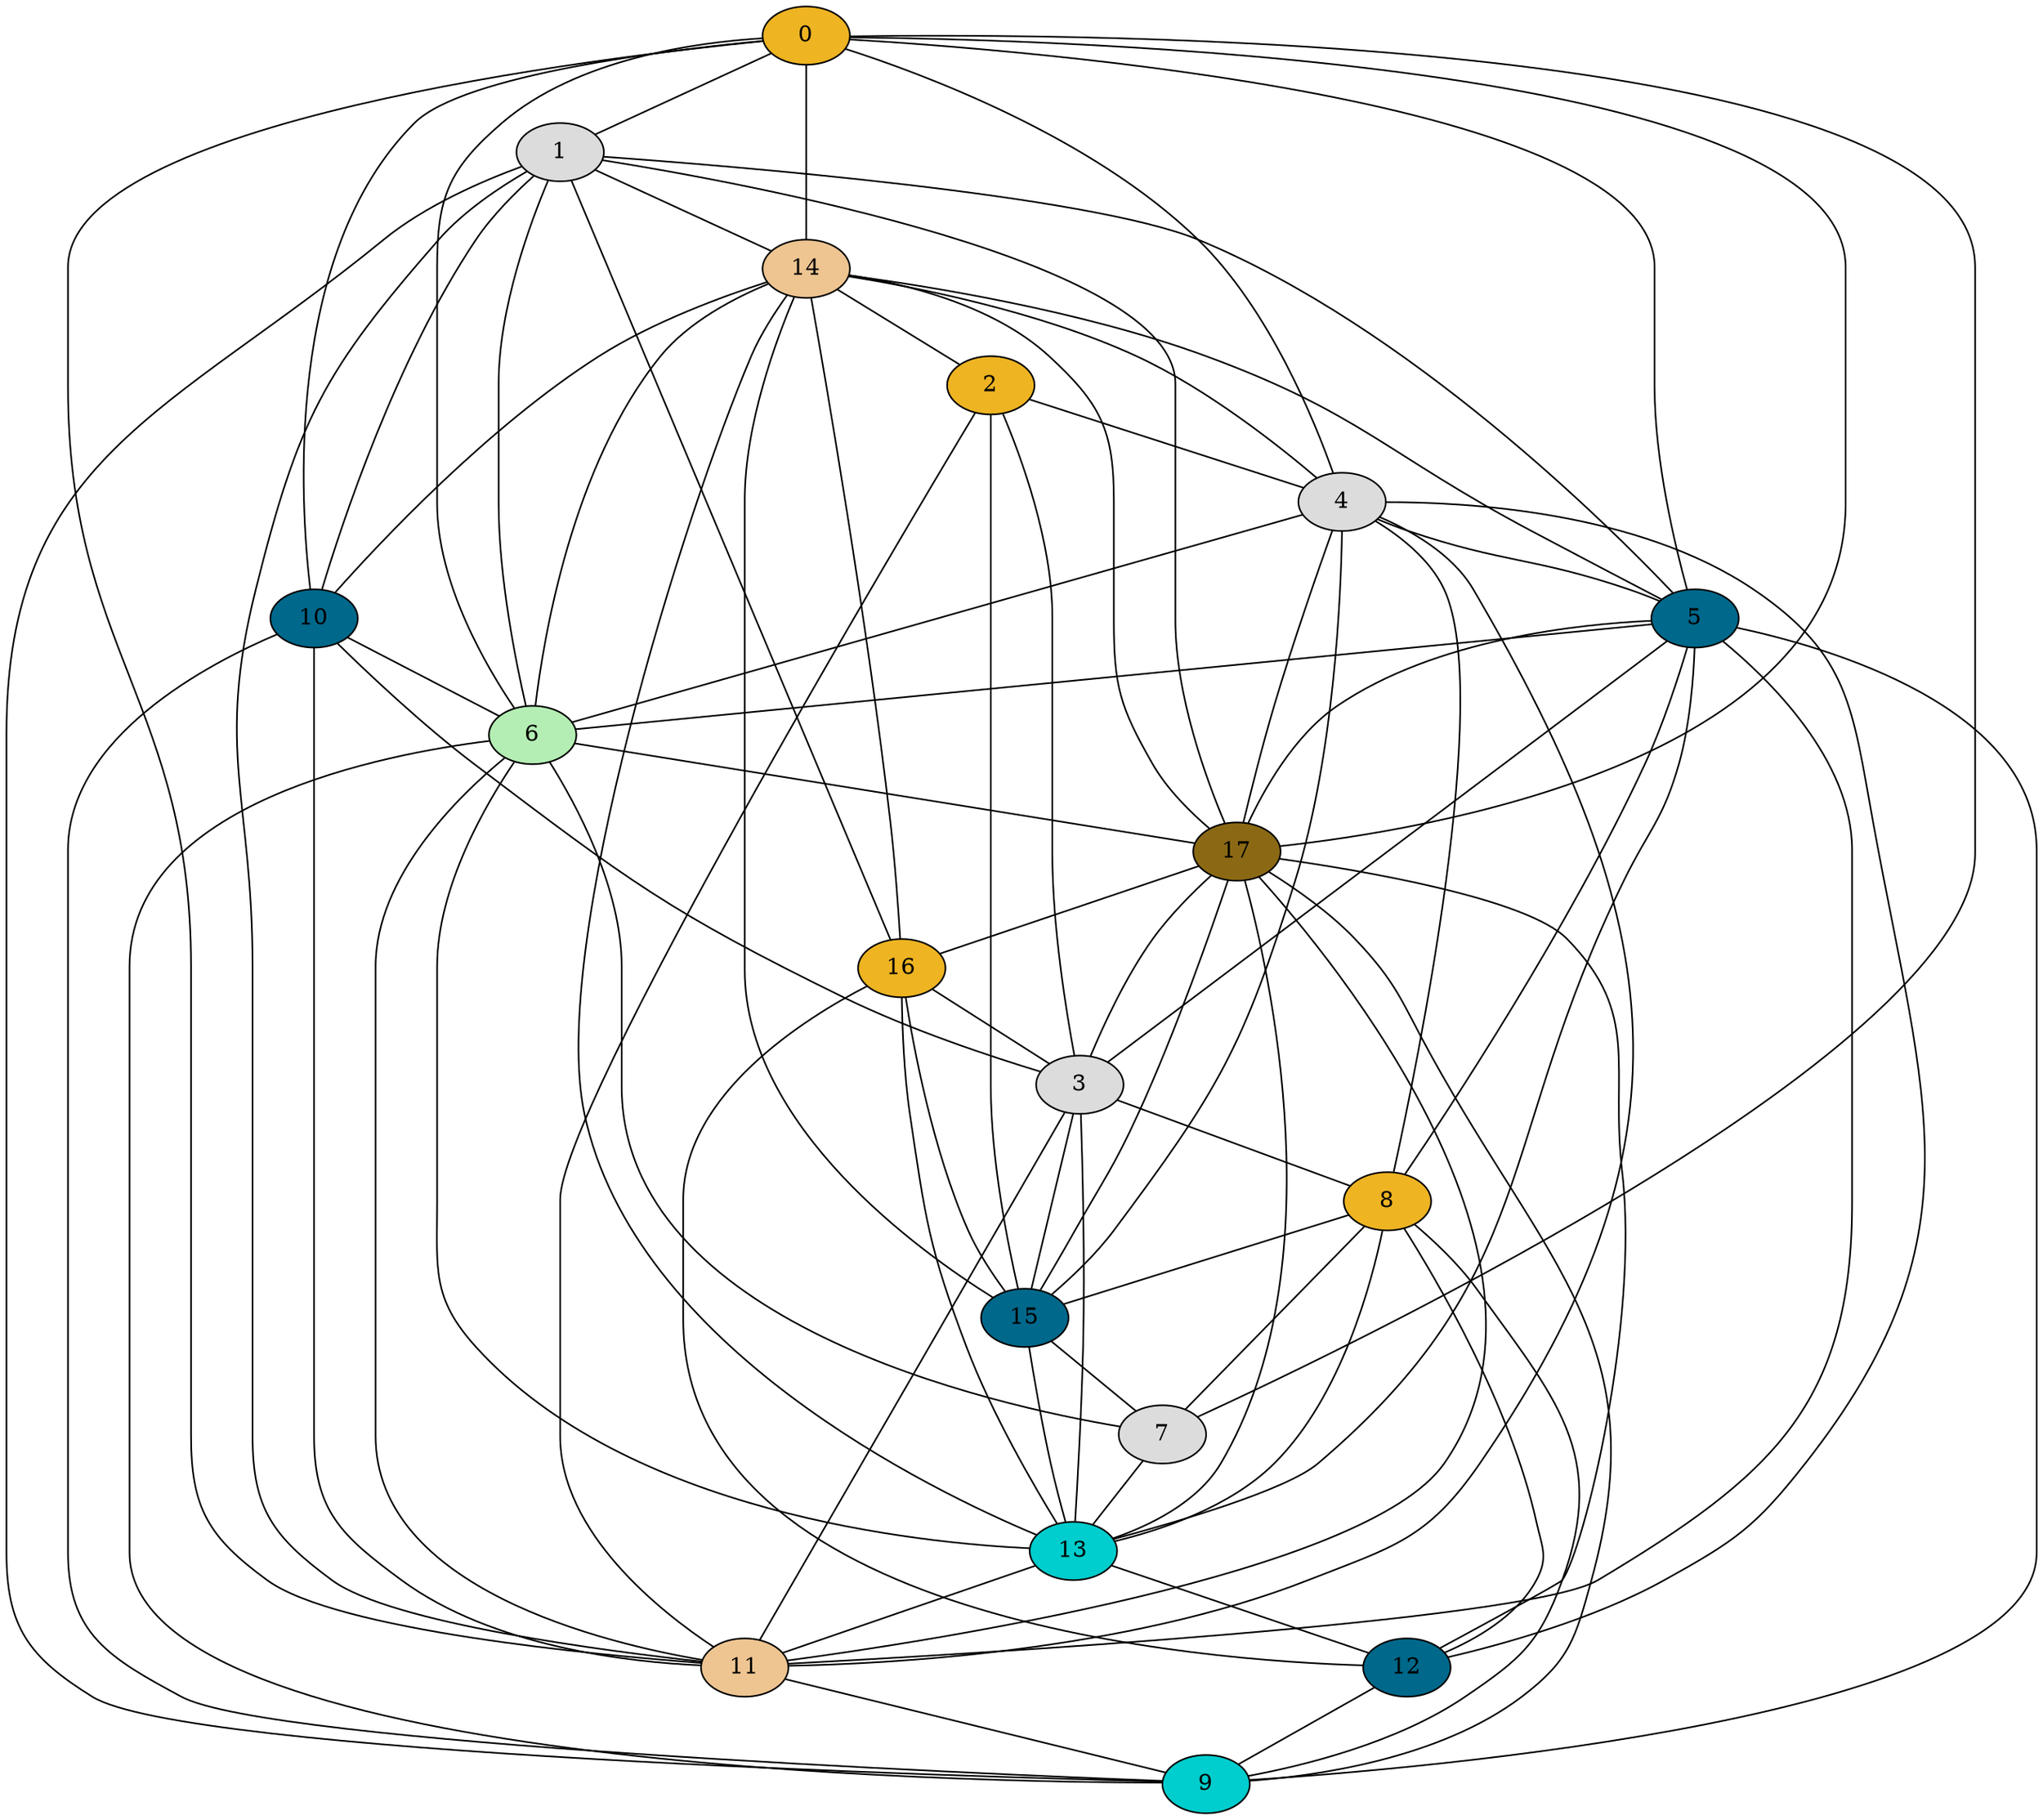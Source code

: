 strict graph {
    node [label="\N", style=filled];    0	[fillcolor=goldenrod2];
    1	[fillcolor=gainsboro];
    2	[fillcolor=goldenrod2];
    3	[fillcolor=gainsboro];
    4	[fillcolor=gainsboro];
    5	[fillcolor=deepskyblue4];
    6	[fillcolor=darkseagreen2];
    7	[fillcolor=gainsboro];
    8	[fillcolor=goldenrod2];
    9	[fillcolor=cyan3];
    10	[fillcolor=deepskyblue4];
    11	[fillcolor=burlywood2];
    12	[fillcolor=deepskyblue4];
    13	[fillcolor=cyan3];
    14	[fillcolor=burlywood2];
    15	[fillcolor=deepskyblue4];
    16	[fillcolor=goldenrod2];
    17	[fillcolor=goldenrod4];
    11 -- 9
    17 -- 1
    17 -- 11
    3 -- 5
    0 -- 6
    5 -- 3
    10 -- 11
    7 -- 13
    16 -- 15
    3 -- 2
    3 -- 11
    15 -- 4
    7 -- 8
    13 -- 8
    0 -- 7
    14 -- 10
    11 -- 17
    3 -- 17
    0 -- 11
    3 -- 8
    8 -- 15
    1 -- 14
    13 -- 11
    17 -- 16
    1 -- 16
    14 -- 16
    17 -- 13
    11 -- 6
    14 -- 2
    5 -- 6
    10 -- 3
    13 -- 16
    14 -- 13
    15 -- 3
    10 -- 6
    13 -- 6
    12 -- 9
    5 -- 6
    11 -- 1
    17 -- 5
    6 -- 1
    10 -- 9
    12 -- 17
    14 -- 4
    17 -- 9
    1 -- 9
    17 -- 0
    13 -- 12
    13 -- 15
    17 -- 4
    0 -- 4
    8 -- 9
    11 -- 13
    0 -- 10
    6 -- 1
    0 -- 17
    0 -- 5
    6 -- 1
    7 -- 6
    13 -- 3
    4 -- 6
    16 -- 17
    8 -- 15
    5 -- 1
    13 -- 8
    3 -- 15
    16 -- 3
    14 -- 4
    6 -- 7
    1 -- 16
    9 -- 10
    14 -- 15
    0 -- 14
    7 -- 8
    17 -- 14
    4 -- 11
    10 -- 1
    8 -- 4
    13 -- 15
    10 -- 3
    10 -- 0
    15 -- 8
    11 -- 6
    8 -- 9
    13 -- 12
    3 -- 5
    13 -- 5
    0 -- 1
    11 -- 5
    1 -- 0
    12 -- 16
    15 -- 17
    14 -- 5
    15 -- 2
    3 -- 15
    0 -- 11
    15 -- 7
    14 -- 6
    4 -- 5
    6 -- 1
    8 -- 12
    9 -- 12
    6 -- 9
    8 -- 5
    11 -- 6
    2 -- 4
    11 -- 2
    4 -- 12
    6 -- 17
    16 -- 17
    3 -- 13
    5 -- 9
    12 -- 9

}